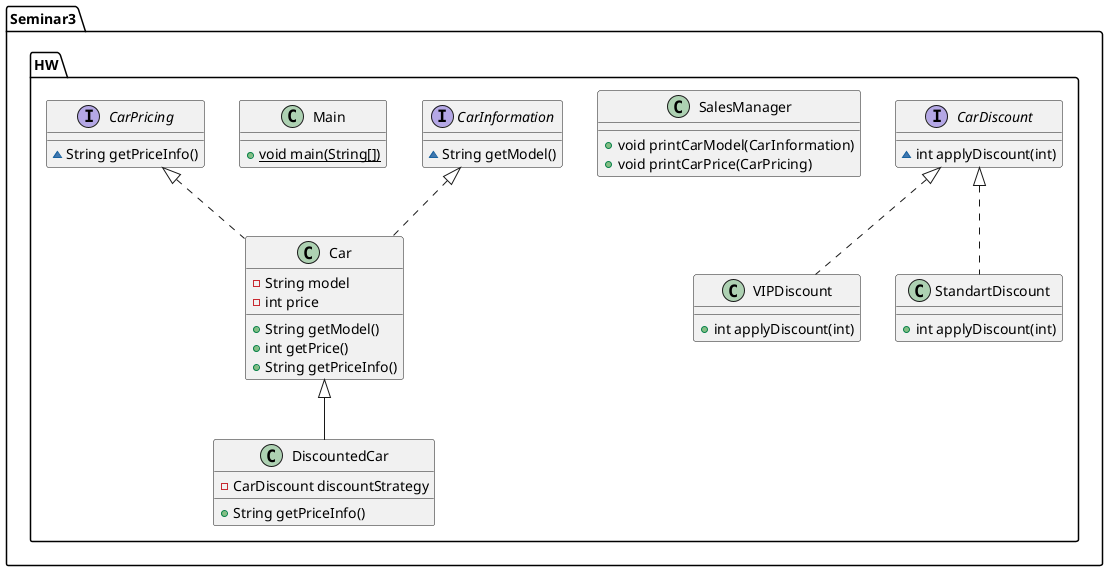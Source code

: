 @startuml
interface Seminar3.HW.CarInformation {
~ String getModel()
}
class Seminar3.HW.SalesManager {
+ void printCarModel(CarInformation)
+ void printCarPrice(CarPricing)
}
class Seminar3.HW.VIPDiscount {
+ int applyDiscount(int)
}
class Seminar3.HW.StandartDiscount {
+ int applyDiscount(int)
}
interface Seminar3.HW.CarDiscount {
~ int applyDiscount(int)
}
class Seminar3.HW.Car {
- String model
- int price
+ String getModel()
+ int getPrice()
+ String getPriceInfo()
}
class Seminar3.HW.DiscountedCar {
- CarDiscount discountStrategy
+ String getPriceInfo()
}
class Seminar3.HW.Main {
+ {static} void main(String[])
}
interface Seminar3.HW.CarPricing {
~ String getPriceInfo()
}


Seminar3.HW.CarDiscount <|.. Seminar3.HW.VIPDiscount
Seminar3.HW.CarDiscount <|.. Seminar3.HW.StandartDiscount
Seminar3.HW.CarInformation <|.. Seminar3.HW.Car
Seminar3.HW.CarPricing <|.. Seminar3.HW.Car
Seminar3.HW.Car <|-- Seminar3.HW.DiscountedCar
@enduml